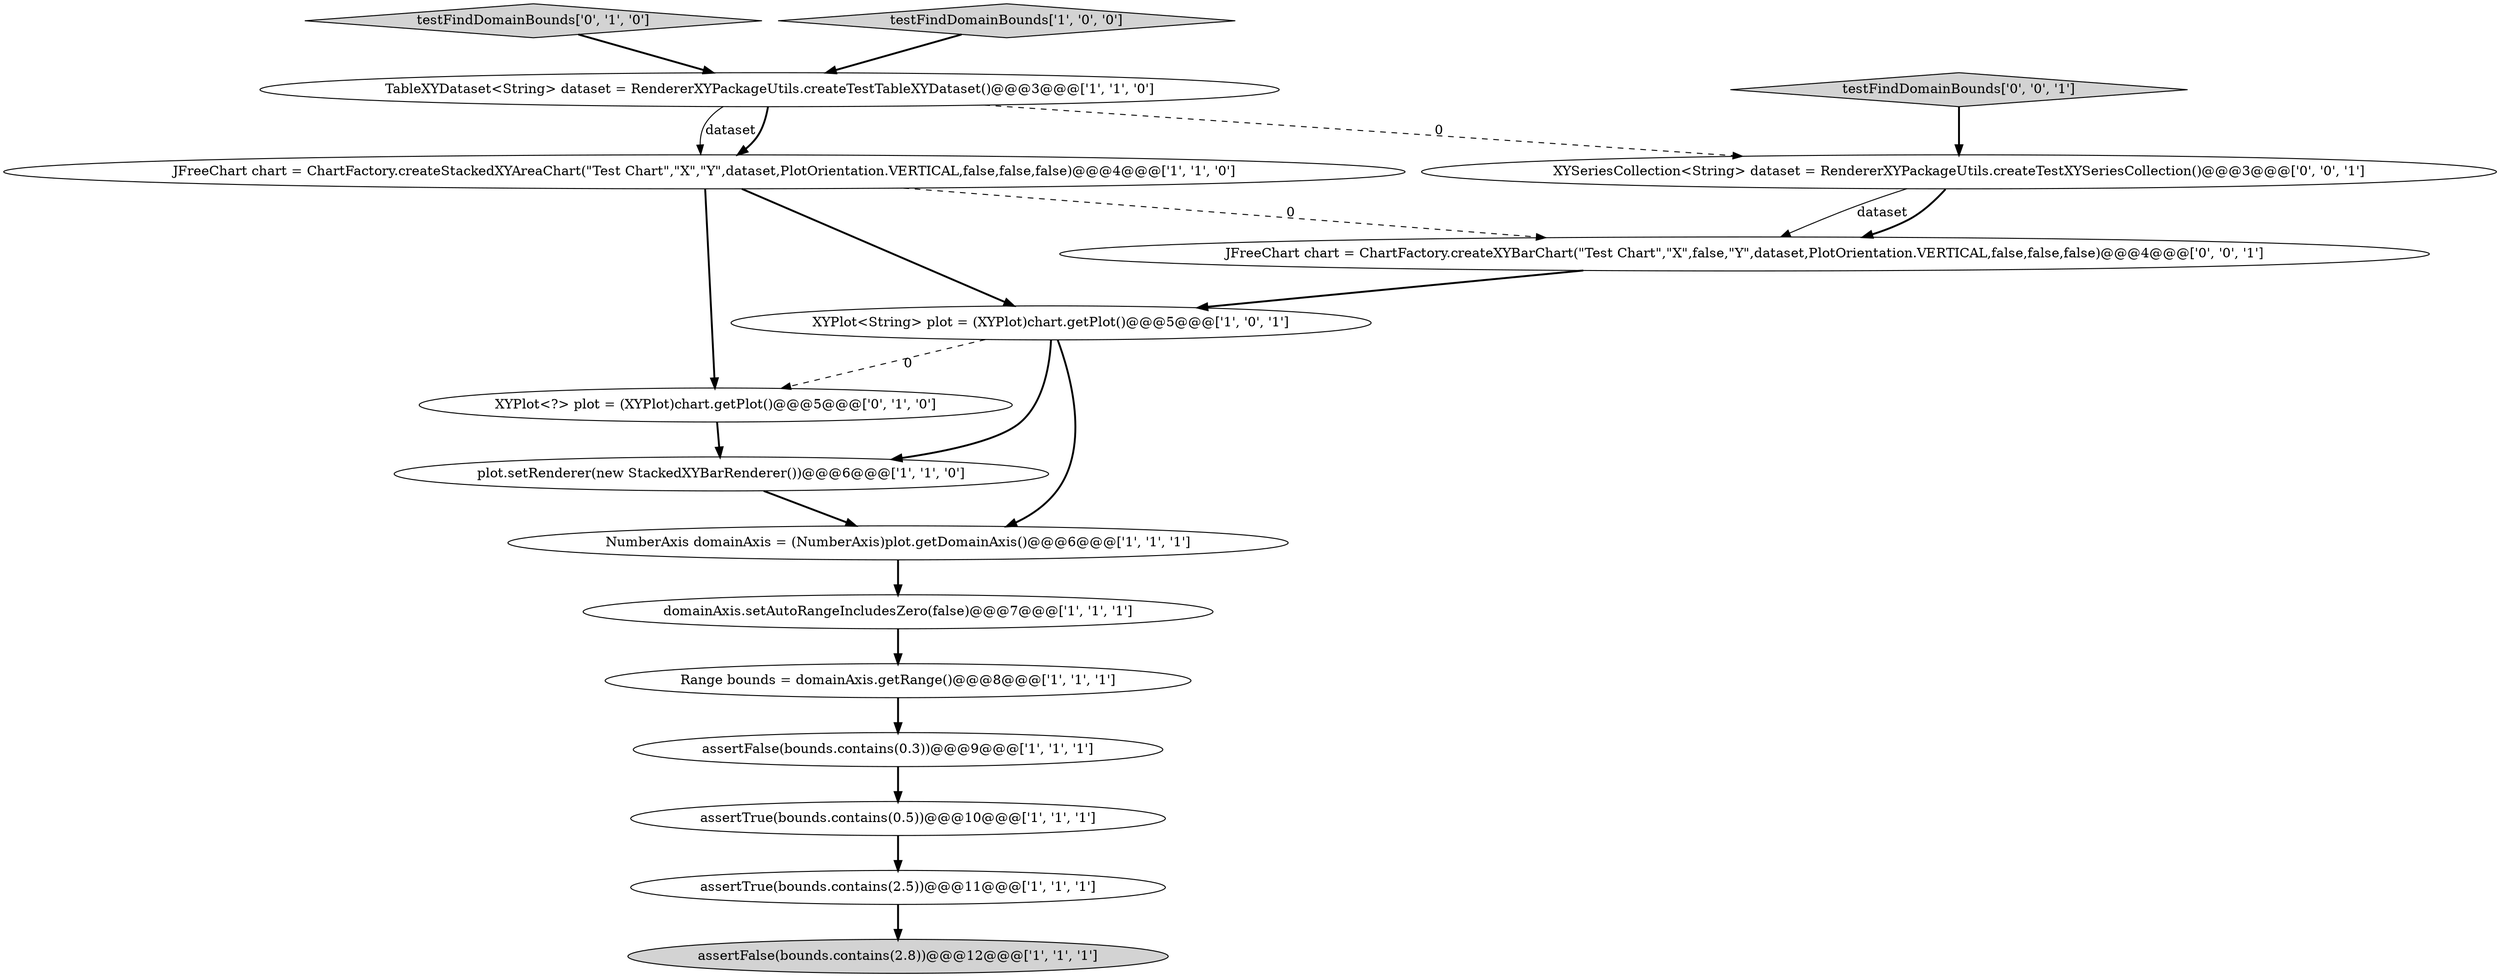 digraph {
7 [style = filled, label = "TableXYDataset<String> dataset = RendererXYPackageUtils.createTestTableXYDataset()@@@3@@@['1', '1', '0']", fillcolor = white, shape = ellipse image = "AAA0AAABBB1BBB"];
9 [style = filled, label = "assertFalse(bounds.contains(0.3))@@@9@@@['1', '1', '1']", fillcolor = white, shape = ellipse image = "AAA0AAABBB1BBB"];
5 [style = filled, label = "plot.setRenderer(new StackedXYBarRenderer())@@@6@@@['1', '1', '0']", fillcolor = white, shape = ellipse image = "AAA0AAABBB1BBB"];
13 [style = filled, label = "XYPlot<?> plot = (XYPlot)chart.getPlot()@@@5@@@['0', '1', '0']", fillcolor = white, shape = ellipse image = "AAA1AAABBB2BBB"];
16 [style = filled, label = "XYSeriesCollection<String> dataset = RendererXYPackageUtils.createTestXYSeriesCollection()@@@3@@@['0', '0', '1']", fillcolor = white, shape = ellipse image = "AAA0AAABBB3BBB"];
10 [style = filled, label = "assertFalse(bounds.contains(2.8))@@@12@@@['1', '1', '1']", fillcolor = lightgray, shape = ellipse image = "AAA0AAABBB1BBB"];
11 [style = filled, label = "assertTrue(bounds.contains(0.5))@@@10@@@['1', '1', '1']", fillcolor = white, shape = ellipse image = "AAA0AAABBB1BBB"];
12 [style = filled, label = "testFindDomainBounds['0', '1', '0']", fillcolor = lightgray, shape = diamond image = "AAA0AAABBB2BBB"];
0 [style = filled, label = "testFindDomainBounds['1', '0', '0']", fillcolor = lightgray, shape = diamond image = "AAA0AAABBB1BBB"];
3 [style = filled, label = "domainAxis.setAutoRangeIncludesZero(false)@@@7@@@['1', '1', '1']", fillcolor = white, shape = ellipse image = "AAA0AAABBB1BBB"];
8 [style = filled, label = "assertTrue(bounds.contains(2.5))@@@11@@@['1', '1', '1']", fillcolor = white, shape = ellipse image = "AAA0AAABBB1BBB"];
2 [style = filled, label = "NumberAxis domainAxis = (NumberAxis)plot.getDomainAxis()@@@6@@@['1', '1', '1']", fillcolor = white, shape = ellipse image = "AAA0AAABBB1BBB"];
6 [style = filled, label = "Range bounds = domainAxis.getRange()@@@8@@@['1', '1', '1']", fillcolor = white, shape = ellipse image = "AAA0AAABBB1BBB"];
4 [style = filled, label = "JFreeChart chart = ChartFactory.createStackedXYAreaChart(\"Test Chart\",\"X\",\"Y\",dataset,PlotOrientation.VERTICAL,false,false,false)@@@4@@@['1', '1', '0']", fillcolor = white, shape = ellipse image = "AAA0AAABBB1BBB"];
1 [style = filled, label = "XYPlot<String> plot = (XYPlot)chart.getPlot()@@@5@@@['1', '0', '1']", fillcolor = white, shape = ellipse image = "AAA0AAABBB1BBB"];
14 [style = filled, label = "JFreeChart chart = ChartFactory.createXYBarChart(\"Test Chart\",\"X\",false,\"Y\",dataset,PlotOrientation.VERTICAL,false,false,false)@@@4@@@['0', '0', '1']", fillcolor = white, shape = ellipse image = "AAA0AAABBB3BBB"];
15 [style = filled, label = "testFindDomainBounds['0', '0', '1']", fillcolor = lightgray, shape = diamond image = "AAA0AAABBB3BBB"];
5->2 [style = bold, label=""];
12->7 [style = bold, label=""];
16->14 [style = solid, label="dataset"];
4->14 [style = dashed, label="0"];
9->11 [style = bold, label=""];
0->7 [style = bold, label=""];
7->4 [style = solid, label="dataset"];
4->1 [style = bold, label=""];
1->13 [style = dashed, label="0"];
3->6 [style = bold, label=""];
6->9 [style = bold, label=""];
14->1 [style = bold, label=""];
2->3 [style = bold, label=""];
7->4 [style = bold, label=""];
11->8 [style = bold, label=""];
16->14 [style = bold, label=""];
15->16 [style = bold, label=""];
4->13 [style = bold, label=""];
7->16 [style = dashed, label="0"];
1->2 [style = bold, label=""];
8->10 [style = bold, label=""];
13->5 [style = bold, label=""];
1->5 [style = bold, label=""];
}
